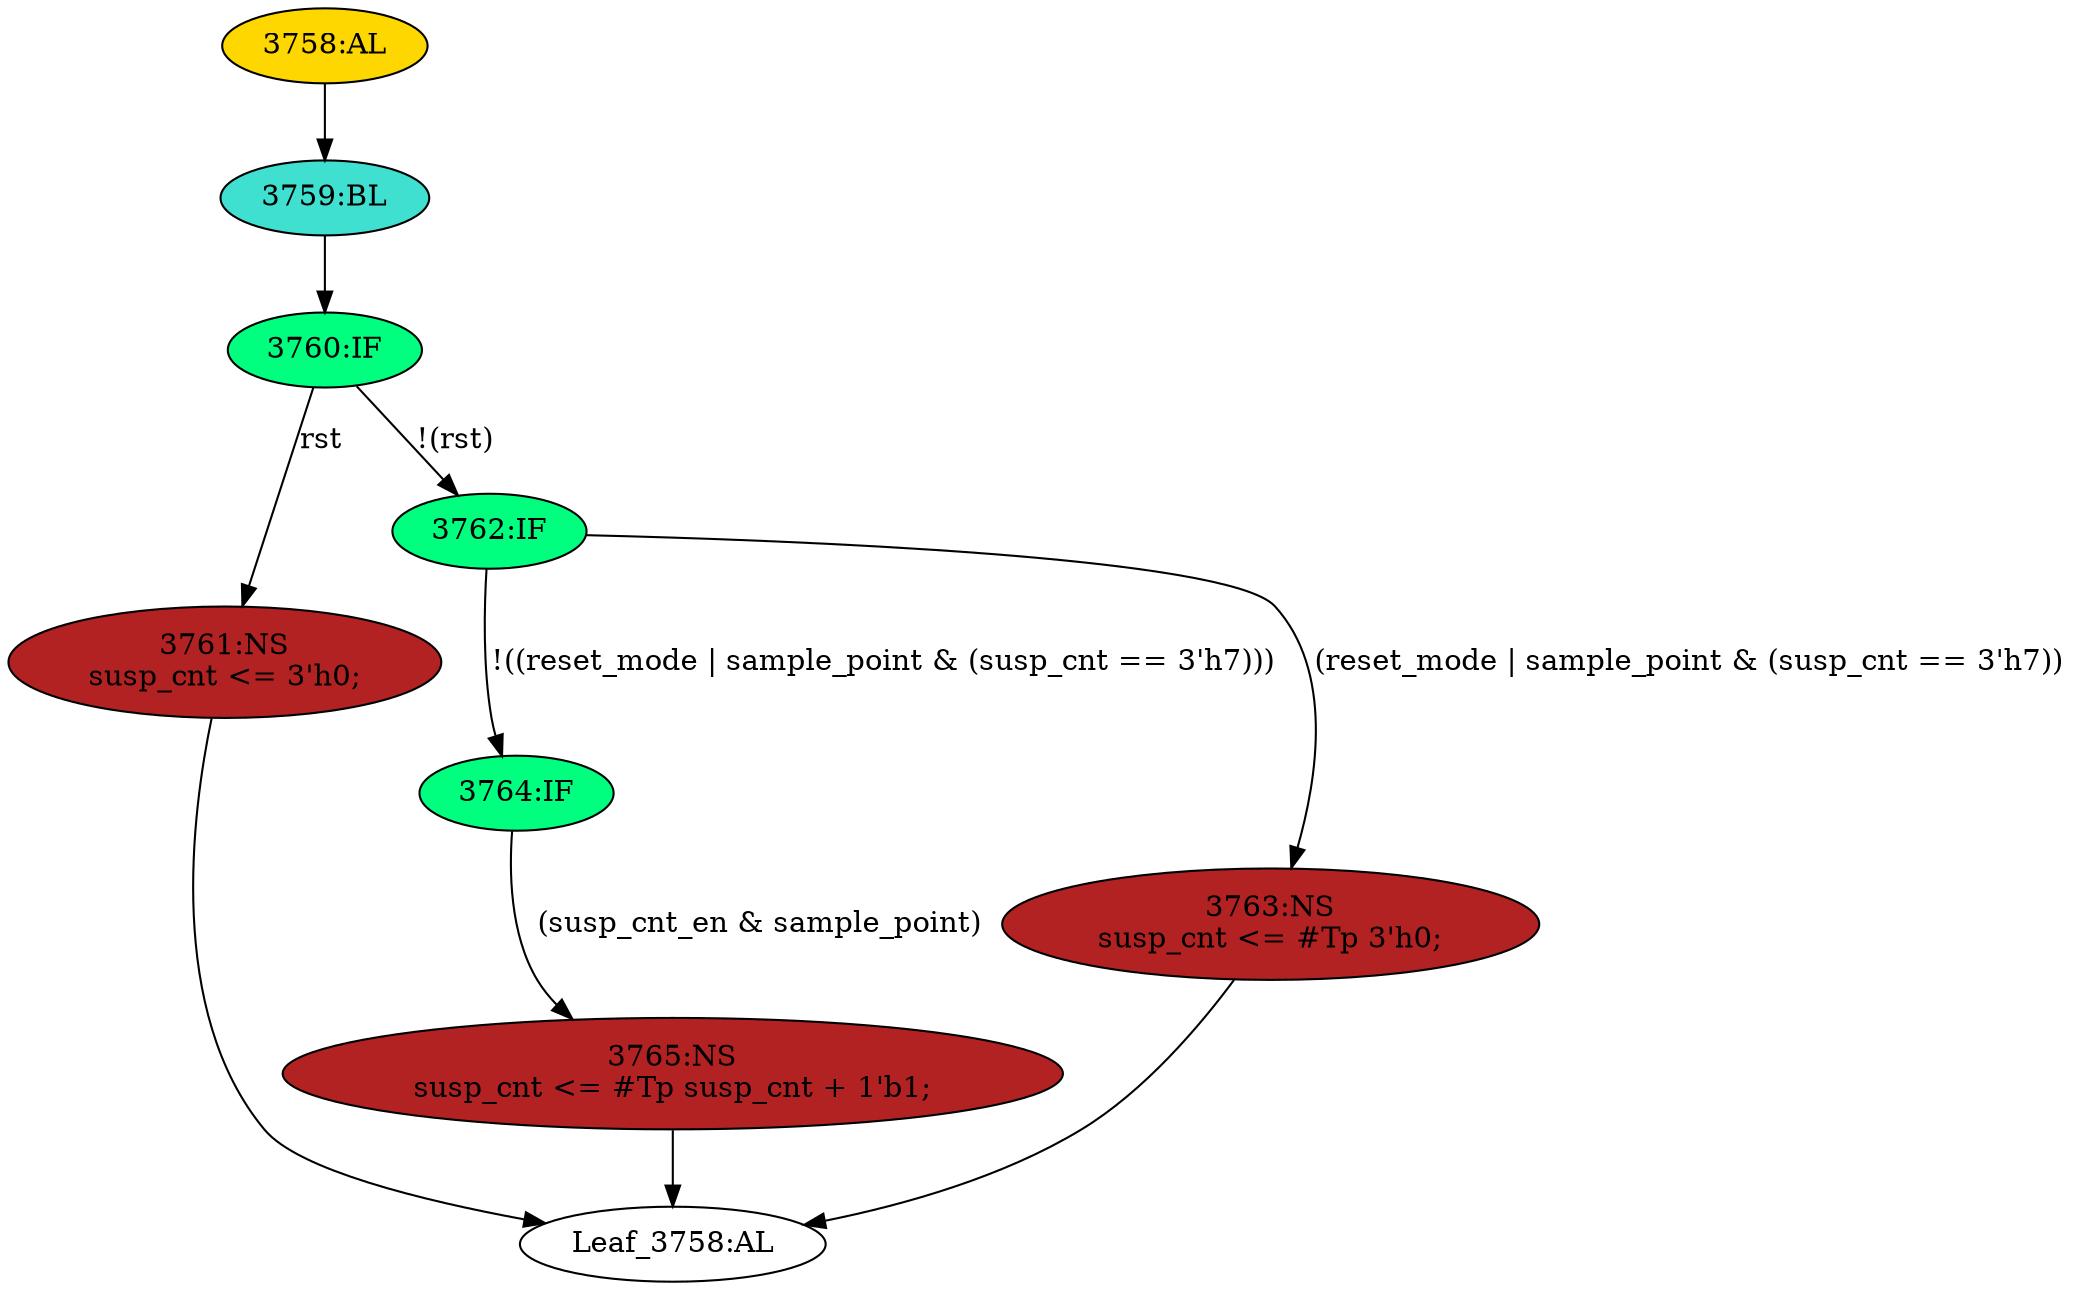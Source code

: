strict digraph "" {
	node [label="\N"];
	"3760:IF"	 [ast="<pyverilog.vparser.ast.IfStatement object at 0x7f44f6b4b390>",
		fillcolor=springgreen,
		label="3760:IF",
		statements="[]",
		style=filled,
		typ=IfStatement];
	"3761:NS"	 [ast="<pyverilog.vparser.ast.NonblockingSubstitution object at 0x7f44f6b4bb50>",
		fillcolor=firebrick,
		label="3761:NS
susp_cnt <= 3'h0;",
		statements="[<pyverilog.vparser.ast.NonblockingSubstitution object at 0x7f44f6b4bb50>]",
		style=filled,
		typ=NonblockingSubstitution];
	"3760:IF" -> "3761:NS"	 [cond="['rst']",
		label=rst,
		lineno=3760];
	"3762:IF"	 [ast="<pyverilog.vparser.ast.IfStatement object at 0x7f44f6b4b3d0>",
		fillcolor=springgreen,
		label="3762:IF",
		statements="[]",
		style=filled,
		typ=IfStatement];
	"3760:IF" -> "3762:IF"	 [cond="['rst']",
		label="!(rst)",
		lineno=3760];
	"Leaf_3758:AL"	 [def_var="['susp_cnt']",
		label="Leaf_3758:AL"];
	"3761:NS" -> "Leaf_3758:AL"	 [cond="[]",
		lineno=None];
	"3759:BL"	 [ast="<pyverilog.vparser.ast.Block object at 0x7f44f6b4bd10>",
		fillcolor=turquoise,
		label="3759:BL",
		statements="[]",
		style=filled,
		typ=Block];
	"3759:BL" -> "3760:IF"	 [cond="[]",
		lineno=None];
	"3758:AL"	 [ast="<pyverilog.vparser.ast.Always object at 0x7f44f6b4bd50>",
		clk_sens=True,
		fillcolor=gold,
		label="3758:AL",
		sens="['clk', 'rst']",
		statements="[]",
		style=filled,
		typ=Always,
		use_var="['rst', 'sample_point', 'reset_mode', 'susp_cnt_en', 'susp_cnt']"];
	"3758:AL" -> "3759:BL"	 [cond="[]",
		lineno=None];
	"3764:IF"	 [ast="<pyverilog.vparser.ast.IfStatement object at 0x7f44f6b4b410>",
		fillcolor=springgreen,
		label="3764:IF",
		statements="[]",
		style=filled,
		typ=IfStatement];
	"3762:IF" -> "3764:IF"	 [cond="['reset_mode', 'sample_point', 'susp_cnt']",
		label="!((reset_mode | sample_point & (susp_cnt == 3'h7)))",
		lineno=3762];
	"3763:NS"	 [ast="<pyverilog.vparser.ast.NonblockingSubstitution object at 0x7f44f6b4b790>",
		fillcolor=firebrick,
		label="3763:NS
susp_cnt <= #Tp 3'h0;",
		statements="[<pyverilog.vparser.ast.NonblockingSubstitution object at 0x7f44f6b4b790>]",
		style=filled,
		typ=NonblockingSubstitution];
	"3762:IF" -> "3763:NS"	 [cond="['reset_mode', 'sample_point', 'susp_cnt']",
		label="(reset_mode | sample_point & (susp_cnt == 3'h7))",
		lineno=3762];
	"3765:NS"	 [ast="<pyverilog.vparser.ast.NonblockingSubstitution object at 0x7f44f6b4b450>",
		fillcolor=firebrick,
		label="3765:NS
susp_cnt <= #Tp susp_cnt + 1'b1;",
		statements="[<pyverilog.vparser.ast.NonblockingSubstitution object at 0x7f44f6b4b450>]",
		style=filled,
		typ=NonblockingSubstitution];
	"3764:IF" -> "3765:NS"	 [cond="['susp_cnt_en', 'sample_point']",
		label="(susp_cnt_en & sample_point)",
		lineno=3764];
	"3765:NS" -> "Leaf_3758:AL"	 [cond="[]",
		lineno=None];
	"3763:NS" -> "Leaf_3758:AL"	 [cond="[]",
		lineno=None];
}
